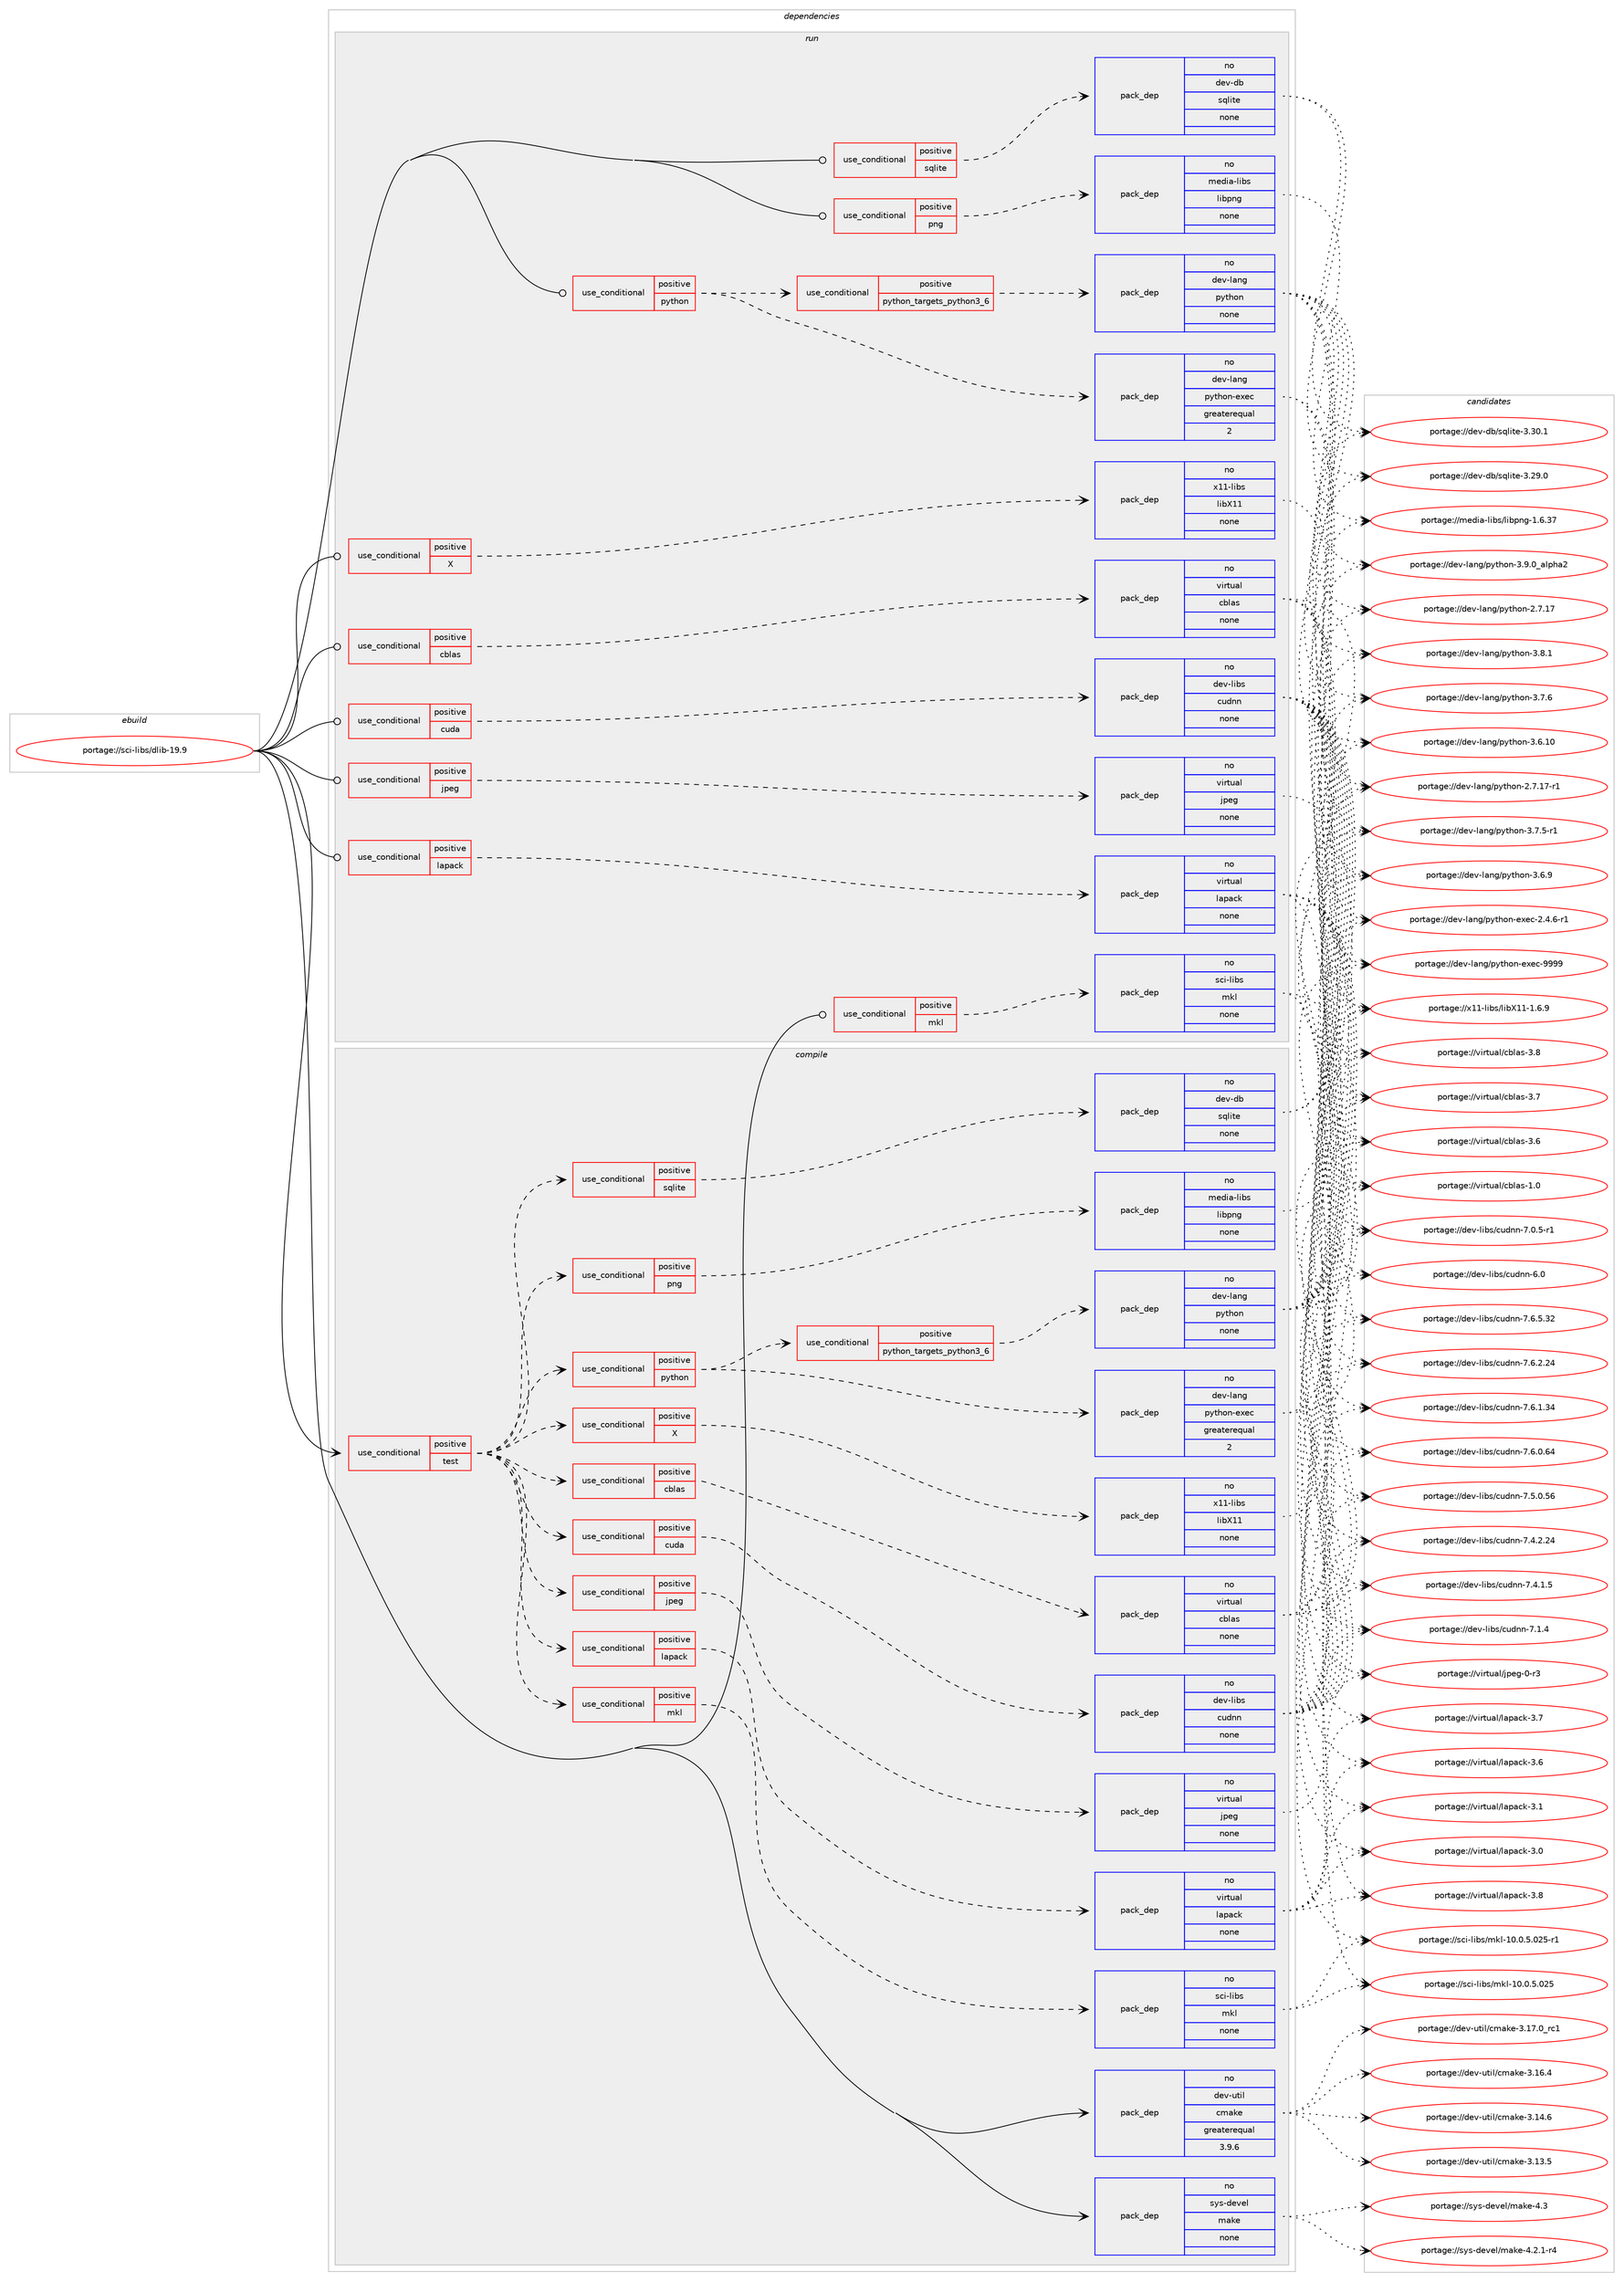 digraph prolog {

# *************
# Graph options
# *************

newrank=true;
concentrate=true;
compound=true;
graph [rankdir=LR,fontname=Helvetica,fontsize=10,ranksep=1.5];#, ranksep=2.5, nodesep=0.2];
edge  [arrowhead=vee];
node  [fontname=Helvetica,fontsize=10];

# **********
# The ebuild
# **********

subgraph cluster_leftcol {
color=gray;
rank=same;
label=<<i>ebuild</i>>;
id [label="portage://sci-libs/dlib-19.9", color=red, width=4, href="../sci-libs/dlib-19.9.svg"];
}

# ****************
# The dependencies
# ****************

subgraph cluster_midcol {
color=gray;
label=<<i>dependencies</i>>;
subgraph cluster_compile {
fillcolor="#eeeeee";
style=filled;
label=<<i>compile</i>>;
subgraph cond18675 {
dependency92436 [label=<<TABLE BORDER="0" CELLBORDER="1" CELLSPACING="0" CELLPADDING="4"><TR><TD ROWSPAN="3" CELLPADDING="10">use_conditional</TD></TR><TR><TD>positive</TD></TR><TR><TD>test</TD></TR></TABLE>>, shape=none, color=red];
subgraph cond18676 {
dependency92437 [label=<<TABLE BORDER="0" CELLBORDER="1" CELLSPACING="0" CELLPADDING="4"><TR><TD ROWSPAN="3" CELLPADDING="10">use_conditional</TD></TR><TR><TD>positive</TD></TR><TR><TD>cblas</TD></TR></TABLE>>, shape=none, color=red];
subgraph pack72192 {
dependency92438 [label=<<TABLE BORDER="0" CELLBORDER="1" CELLSPACING="0" CELLPADDING="4" WIDTH="220"><TR><TD ROWSPAN="6" CELLPADDING="30">pack_dep</TD></TR><TR><TD WIDTH="110">no</TD></TR><TR><TD>virtual</TD></TR><TR><TD>cblas</TD></TR><TR><TD>none</TD></TR><TR><TD></TD></TR></TABLE>>, shape=none, color=blue];
}
dependency92437:e -> dependency92438:w [weight=20,style="dashed",arrowhead="vee"];
}
dependency92436:e -> dependency92437:w [weight=20,style="dashed",arrowhead="vee"];
subgraph cond18677 {
dependency92439 [label=<<TABLE BORDER="0" CELLBORDER="1" CELLSPACING="0" CELLPADDING="4"><TR><TD ROWSPAN="3" CELLPADDING="10">use_conditional</TD></TR><TR><TD>positive</TD></TR><TR><TD>cuda</TD></TR></TABLE>>, shape=none, color=red];
subgraph pack72193 {
dependency92440 [label=<<TABLE BORDER="0" CELLBORDER="1" CELLSPACING="0" CELLPADDING="4" WIDTH="220"><TR><TD ROWSPAN="6" CELLPADDING="30">pack_dep</TD></TR><TR><TD WIDTH="110">no</TD></TR><TR><TD>dev-libs</TD></TR><TR><TD>cudnn</TD></TR><TR><TD>none</TD></TR><TR><TD></TD></TR></TABLE>>, shape=none, color=blue];
}
dependency92439:e -> dependency92440:w [weight=20,style="dashed",arrowhead="vee"];
}
dependency92436:e -> dependency92439:w [weight=20,style="dashed",arrowhead="vee"];
subgraph cond18678 {
dependency92441 [label=<<TABLE BORDER="0" CELLBORDER="1" CELLSPACING="0" CELLPADDING="4"><TR><TD ROWSPAN="3" CELLPADDING="10">use_conditional</TD></TR><TR><TD>positive</TD></TR><TR><TD>jpeg</TD></TR></TABLE>>, shape=none, color=red];
subgraph pack72194 {
dependency92442 [label=<<TABLE BORDER="0" CELLBORDER="1" CELLSPACING="0" CELLPADDING="4" WIDTH="220"><TR><TD ROWSPAN="6" CELLPADDING="30">pack_dep</TD></TR><TR><TD WIDTH="110">no</TD></TR><TR><TD>virtual</TD></TR><TR><TD>jpeg</TD></TR><TR><TD>none</TD></TR><TR><TD></TD></TR></TABLE>>, shape=none, color=blue];
}
dependency92441:e -> dependency92442:w [weight=20,style="dashed",arrowhead="vee"];
}
dependency92436:e -> dependency92441:w [weight=20,style="dashed",arrowhead="vee"];
subgraph cond18679 {
dependency92443 [label=<<TABLE BORDER="0" CELLBORDER="1" CELLSPACING="0" CELLPADDING="4"><TR><TD ROWSPAN="3" CELLPADDING="10">use_conditional</TD></TR><TR><TD>positive</TD></TR><TR><TD>lapack</TD></TR></TABLE>>, shape=none, color=red];
subgraph pack72195 {
dependency92444 [label=<<TABLE BORDER="0" CELLBORDER="1" CELLSPACING="0" CELLPADDING="4" WIDTH="220"><TR><TD ROWSPAN="6" CELLPADDING="30">pack_dep</TD></TR><TR><TD WIDTH="110">no</TD></TR><TR><TD>virtual</TD></TR><TR><TD>lapack</TD></TR><TR><TD>none</TD></TR><TR><TD></TD></TR></TABLE>>, shape=none, color=blue];
}
dependency92443:e -> dependency92444:w [weight=20,style="dashed",arrowhead="vee"];
}
dependency92436:e -> dependency92443:w [weight=20,style="dashed",arrowhead="vee"];
subgraph cond18680 {
dependency92445 [label=<<TABLE BORDER="0" CELLBORDER="1" CELLSPACING="0" CELLPADDING="4"><TR><TD ROWSPAN="3" CELLPADDING="10">use_conditional</TD></TR><TR><TD>positive</TD></TR><TR><TD>mkl</TD></TR></TABLE>>, shape=none, color=red];
subgraph pack72196 {
dependency92446 [label=<<TABLE BORDER="0" CELLBORDER="1" CELLSPACING="0" CELLPADDING="4" WIDTH="220"><TR><TD ROWSPAN="6" CELLPADDING="30">pack_dep</TD></TR><TR><TD WIDTH="110">no</TD></TR><TR><TD>sci-libs</TD></TR><TR><TD>mkl</TD></TR><TR><TD>none</TD></TR><TR><TD></TD></TR></TABLE>>, shape=none, color=blue];
}
dependency92445:e -> dependency92446:w [weight=20,style="dashed",arrowhead="vee"];
}
dependency92436:e -> dependency92445:w [weight=20,style="dashed",arrowhead="vee"];
subgraph cond18681 {
dependency92447 [label=<<TABLE BORDER="0" CELLBORDER="1" CELLSPACING="0" CELLPADDING="4"><TR><TD ROWSPAN="3" CELLPADDING="10">use_conditional</TD></TR><TR><TD>positive</TD></TR><TR><TD>png</TD></TR></TABLE>>, shape=none, color=red];
subgraph pack72197 {
dependency92448 [label=<<TABLE BORDER="0" CELLBORDER="1" CELLSPACING="0" CELLPADDING="4" WIDTH="220"><TR><TD ROWSPAN="6" CELLPADDING="30">pack_dep</TD></TR><TR><TD WIDTH="110">no</TD></TR><TR><TD>media-libs</TD></TR><TR><TD>libpng</TD></TR><TR><TD>none</TD></TR><TR><TD></TD></TR></TABLE>>, shape=none, color=blue];
}
dependency92447:e -> dependency92448:w [weight=20,style="dashed",arrowhead="vee"];
}
dependency92436:e -> dependency92447:w [weight=20,style="dashed",arrowhead="vee"];
subgraph cond18682 {
dependency92449 [label=<<TABLE BORDER="0" CELLBORDER="1" CELLSPACING="0" CELLPADDING="4"><TR><TD ROWSPAN="3" CELLPADDING="10">use_conditional</TD></TR><TR><TD>positive</TD></TR><TR><TD>python</TD></TR></TABLE>>, shape=none, color=red];
subgraph cond18683 {
dependency92450 [label=<<TABLE BORDER="0" CELLBORDER="1" CELLSPACING="0" CELLPADDING="4"><TR><TD ROWSPAN="3" CELLPADDING="10">use_conditional</TD></TR><TR><TD>positive</TD></TR><TR><TD>python_targets_python3_6</TD></TR></TABLE>>, shape=none, color=red];
subgraph pack72198 {
dependency92451 [label=<<TABLE BORDER="0" CELLBORDER="1" CELLSPACING="0" CELLPADDING="4" WIDTH="220"><TR><TD ROWSPAN="6" CELLPADDING="30">pack_dep</TD></TR><TR><TD WIDTH="110">no</TD></TR><TR><TD>dev-lang</TD></TR><TR><TD>python</TD></TR><TR><TD>none</TD></TR><TR><TD></TD></TR></TABLE>>, shape=none, color=blue];
}
dependency92450:e -> dependency92451:w [weight=20,style="dashed",arrowhead="vee"];
}
dependency92449:e -> dependency92450:w [weight=20,style="dashed",arrowhead="vee"];
subgraph pack72199 {
dependency92452 [label=<<TABLE BORDER="0" CELLBORDER="1" CELLSPACING="0" CELLPADDING="4" WIDTH="220"><TR><TD ROWSPAN="6" CELLPADDING="30">pack_dep</TD></TR><TR><TD WIDTH="110">no</TD></TR><TR><TD>dev-lang</TD></TR><TR><TD>python-exec</TD></TR><TR><TD>greaterequal</TD></TR><TR><TD>2</TD></TR></TABLE>>, shape=none, color=blue];
}
dependency92449:e -> dependency92452:w [weight=20,style="dashed",arrowhead="vee"];
}
dependency92436:e -> dependency92449:w [weight=20,style="dashed",arrowhead="vee"];
subgraph cond18684 {
dependency92453 [label=<<TABLE BORDER="0" CELLBORDER="1" CELLSPACING="0" CELLPADDING="4"><TR><TD ROWSPAN="3" CELLPADDING="10">use_conditional</TD></TR><TR><TD>positive</TD></TR><TR><TD>sqlite</TD></TR></TABLE>>, shape=none, color=red];
subgraph pack72200 {
dependency92454 [label=<<TABLE BORDER="0" CELLBORDER="1" CELLSPACING="0" CELLPADDING="4" WIDTH="220"><TR><TD ROWSPAN="6" CELLPADDING="30">pack_dep</TD></TR><TR><TD WIDTH="110">no</TD></TR><TR><TD>dev-db</TD></TR><TR><TD>sqlite</TD></TR><TR><TD>none</TD></TR><TR><TD></TD></TR></TABLE>>, shape=none, color=blue];
}
dependency92453:e -> dependency92454:w [weight=20,style="dashed",arrowhead="vee"];
}
dependency92436:e -> dependency92453:w [weight=20,style="dashed",arrowhead="vee"];
subgraph cond18685 {
dependency92455 [label=<<TABLE BORDER="0" CELLBORDER="1" CELLSPACING="0" CELLPADDING="4"><TR><TD ROWSPAN="3" CELLPADDING="10">use_conditional</TD></TR><TR><TD>positive</TD></TR><TR><TD>X</TD></TR></TABLE>>, shape=none, color=red];
subgraph pack72201 {
dependency92456 [label=<<TABLE BORDER="0" CELLBORDER="1" CELLSPACING="0" CELLPADDING="4" WIDTH="220"><TR><TD ROWSPAN="6" CELLPADDING="30">pack_dep</TD></TR><TR><TD WIDTH="110">no</TD></TR><TR><TD>x11-libs</TD></TR><TR><TD>libX11</TD></TR><TR><TD>none</TD></TR><TR><TD></TD></TR></TABLE>>, shape=none, color=blue];
}
dependency92455:e -> dependency92456:w [weight=20,style="dashed",arrowhead="vee"];
}
dependency92436:e -> dependency92455:w [weight=20,style="dashed",arrowhead="vee"];
}
id:e -> dependency92436:w [weight=20,style="solid",arrowhead="vee"];
subgraph pack72202 {
dependency92457 [label=<<TABLE BORDER="0" CELLBORDER="1" CELLSPACING="0" CELLPADDING="4" WIDTH="220"><TR><TD ROWSPAN="6" CELLPADDING="30">pack_dep</TD></TR><TR><TD WIDTH="110">no</TD></TR><TR><TD>dev-util</TD></TR><TR><TD>cmake</TD></TR><TR><TD>greaterequal</TD></TR><TR><TD>3.9.6</TD></TR></TABLE>>, shape=none, color=blue];
}
id:e -> dependency92457:w [weight=20,style="solid",arrowhead="vee"];
subgraph pack72203 {
dependency92458 [label=<<TABLE BORDER="0" CELLBORDER="1" CELLSPACING="0" CELLPADDING="4" WIDTH="220"><TR><TD ROWSPAN="6" CELLPADDING="30">pack_dep</TD></TR><TR><TD WIDTH="110">no</TD></TR><TR><TD>sys-devel</TD></TR><TR><TD>make</TD></TR><TR><TD>none</TD></TR><TR><TD></TD></TR></TABLE>>, shape=none, color=blue];
}
id:e -> dependency92458:w [weight=20,style="solid",arrowhead="vee"];
}
subgraph cluster_compileandrun {
fillcolor="#eeeeee";
style=filled;
label=<<i>compile and run</i>>;
}
subgraph cluster_run {
fillcolor="#eeeeee";
style=filled;
label=<<i>run</i>>;
subgraph cond18686 {
dependency92459 [label=<<TABLE BORDER="0" CELLBORDER="1" CELLSPACING="0" CELLPADDING="4"><TR><TD ROWSPAN="3" CELLPADDING="10">use_conditional</TD></TR><TR><TD>positive</TD></TR><TR><TD>X</TD></TR></TABLE>>, shape=none, color=red];
subgraph pack72204 {
dependency92460 [label=<<TABLE BORDER="0" CELLBORDER="1" CELLSPACING="0" CELLPADDING="4" WIDTH="220"><TR><TD ROWSPAN="6" CELLPADDING="30">pack_dep</TD></TR><TR><TD WIDTH="110">no</TD></TR><TR><TD>x11-libs</TD></TR><TR><TD>libX11</TD></TR><TR><TD>none</TD></TR><TR><TD></TD></TR></TABLE>>, shape=none, color=blue];
}
dependency92459:e -> dependency92460:w [weight=20,style="dashed",arrowhead="vee"];
}
id:e -> dependency92459:w [weight=20,style="solid",arrowhead="odot"];
subgraph cond18687 {
dependency92461 [label=<<TABLE BORDER="0" CELLBORDER="1" CELLSPACING="0" CELLPADDING="4"><TR><TD ROWSPAN="3" CELLPADDING="10">use_conditional</TD></TR><TR><TD>positive</TD></TR><TR><TD>cblas</TD></TR></TABLE>>, shape=none, color=red];
subgraph pack72205 {
dependency92462 [label=<<TABLE BORDER="0" CELLBORDER="1" CELLSPACING="0" CELLPADDING="4" WIDTH="220"><TR><TD ROWSPAN="6" CELLPADDING="30">pack_dep</TD></TR><TR><TD WIDTH="110">no</TD></TR><TR><TD>virtual</TD></TR><TR><TD>cblas</TD></TR><TR><TD>none</TD></TR><TR><TD></TD></TR></TABLE>>, shape=none, color=blue];
}
dependency92461:e -> dependency92462:w [weight=20,style="dashed",arrowhead="vee"];
}
id:e -> dependency92461:w [weight=20,style="solid",arrowhead="odot"];
subgraph cond18688 {
dependency92463 [label=<<TABLE BORDER="0" CELLBORDER="1" CELLSPACING="0" CELLPADDING="4"><TR><TD ROWSPAN="3" CELLPADDING="10">use_conditional</TD></TR><TR><TD>positive</TD></TR><TR><TD>cuda</TD></TR></TABLE>>, shape=none, color=red];
subgraph pack72206 {
dependency92464 [label=<<TABLE BORDER="0" CELLBORDER="1" CELLSPACING="0" CELLPADDING="4" WIDTH="220"><TR><TD ROWSPAN="6" CELLPADDING="30">pack_dep</TD></TR><TR><TD WIDTH="110">no</TD></TR><TR><TD>dev-libs</TD></TR><TR><TD>cudnn</TD></TR><TR><TD>none</TD></TR><TR><TD></TD></TR></TABLE>>, shape=none, color=blue];
}
dependency92463:e -> dependency92464:w [weight=20,style="dashed",arrowhead="vee"];
}
id:e -> dependency92463:w [weight=20,style="solid",arrowhead="odot"];
subgraph cond18689 {
dependency92465 [label=<<TABLE BORDER="0" CELLBORDER="1" CELLSPACING="0" CELLPADDING="4"><TR><TD ROWSPAN="3" CELLPADDING="10">use_conditional</TD></TR><TR><TD>positive</TD></TR><TR><TD>jpeg</TD></TR></TABLE>>, shape=none, color=red];
subgraph pack72207 {
dependency92466 [label=<<TABLE BORDER="0" CELLBORDER="1" CELLSPACING="0" CELLPADDING="4" WIDTH="220"><TR><TD ROWSPAN="6" CELLPADDING="30">pack_dep</TD></TR><TR><TD WIDTH="110">no</TD></TR><TR><TD>virtual</TD></TR><TR><TD>jpeg</TD></TR><TR><TD>none</TD></TR><TR><TD></TD></TR></TABLE>>, shape=none, color=blue];
}
dependency92465:e -> dependency92466:w [weight=20,style="dashed",arrowhead="vee"];
}
id:e -> dependency92465:w [weight=20,style="solid",arrowhead="odot"];
subgraph cond18690 {
dependency92467 [label=<<TABLE BORDER="0" CELLBORDER="1" CELLSPACING="0" CELLPADDING="4"><TR><TD ROWSPAN="3" CELLPADDING="10">use_conditional</TD></TR><TR><TD>positive</TD></TR><TR><TD>lapack</TD></TR></TABLE>>, shape=none, color=red];
subgraph pack72208 {
dependency92468 [label=<<TABLE BORDER="0" CELLBORDER="1" CELLSPACING="0" CELLPADDING="4" WIDTH="220"><TR><TD ROWSPAN="6" CELLPADDING="30">pack_dep</TD></TR><TR><TD WIDTH="110">no</TD></TR><TR><TD>virtual</TD></TR><TR><TD>lapack</TD></TR><TR><TD>none</TD></TR><TR><TD></TD></TR></TABLE>>, shape=none, color=blue];
}
dependency92467:e -> dependency92468:w [weight=20,style="dashed",arrowhead="vee"];
}
id:e -> dependency92467:w [weight=20,style="solid",arrowhead="odot"];
subgraph cond18691 {
dependency92469 [label=<<TABLE BORDER="0" CELLBORDER="1" CELLSPACING="0" CELLPADDING="4"><TR><TD ROWSPAN="3" CELLPADDING="10">use_conditional</TD></TR><TR><TD>positive</TD></TR><TR><TD>mkl</TD></TR></TABLE>>, shape=none, color=red];
subgraph pack72209 {
dependency92470 [label=<<TABLE BORDER="0" CELLBORDER="1" CELLSPACING="0" CELLPADDING="4" WIDTH="220"><TR><TD ROWSPAN="6" CELLPADDING="30">pack_dep</TD></TR><TR><TD WIDTH="110">no</TD></TR><TR><TD>sci-libs</TD></TR><TR><TD>mkl</TD></TR><TR><TD>none</TD></TR><TR><TD></TD></TR></TABLE>>, shape=none, color=blue];
}
dependency92469:e -> dependency92470:w [weight=20,style="dashed",arrowhead="vee"];
}
id:e -> dependency92469:w [weight=20,style="solid",arrowhead="odot"];
subgraph cond18692 {
dependency92471 [label=<<TABLE BORDER="0" CELLBORDER="1" CELLSPACING="0" CELLPADDING="4"><TR><TD ROWSPAN="3" CELLPADDING="10">use_conditional</TD></TR><TR><TD>positive</TD></TR><TR><TD>png</TD></TR></TABLE>>, shape=none, color=red];
subgraph pack72210 {
dependency92472 [label=<<TABLE BORDER="0" CELLBORDER="1" CELLSPACING="0" CELLPADDING="4" WIDTH="220"><TR><TD ROWSPAN="6" CELLPADDING="30">pack_dep</TD></TR><TR><TD WIDTH="110">no</TD></TR><TR><TD>media-libs</TD></TR><TR><TD>libpng</TD></TR><TR><TD>none</TD></TR><TR><TD></TD></TR></TABLE>>, shape=none, color=blue];
}
dependency92471:e -> dependency92472:w [weight=20,style="dashed",arrowhead="vee"];
}
id:e -> dependency92471:w [weight=20,style="solid",arrowhead="odot"];
subgraph cond18693 {
dependency92473 [label=<<TABLE BORDER="0" CELLBORDER="1" CELLSPACING="0" CELLPADDING="4"><TR><TD ROWSPAN="3" CELLPADDING="10">use_conditional</TD></TR><TR><TD>positive</TD></TR><TR><TD>python</TD></TR></TABLE>>, shape=none, color=red];
subgraph cond18694 {
dependency92474 [label=<<TABLE BORDER="0" CELLBORDER="1" CELLSPACING="0" CELLPADDING="4"><TR><TD ROWSPAN="3" CELLPADDING="10">use_conditional</TD></TR><TR><TD>positive</TD></TR><TR><TD>python_targets_python3_6</TD></TR></TABLE>>, shape=none, color=red];
subgraph pack72211 {
dependency92475 [label=<<TABLE BORDER="0" CELLBORDER="1" CELLSPACING="0" CELLPADDING="4" WIDTH="220"><TR><TD ROWSPAN="6" CELLPADDING="30">pack_dep</TD></TR><TR><TD WIDTH="110">no</TD></TR><TR><TD>dev-lang</TD></TR><TR><TD>python</TD></TR><TR><TD>none</TD></TR><TR><TD></TD></TR></TABLE>>, shape=none, color=blue];
}
dependency92474:e -> dependency92475:w [weight=20,style="dashed",arrowhead="vee"];
}
dependency92473:e -> dependency92474:w [weight=20,style="dashed",arrowhead="vee"];
subgraph pack72212 {
dependency92476 [label=<<TABLE BORDER="0" CELLBORDER="1" CELLSPACING="0" CELLPADDING="4" WIDTH="220"><TR><TD ROWSPAN="6" CELLPADDING="30">pack_dep</TD></TR><TR><TD WIDTH="110">no</TD></TR><TR><TD>dev-lang</TD></TR><TR><TD>python-exec</TD></TR><TR><TD>greaterequal</TD></TR><TR><TD>2</TD></TR></TABLE>>, shape=none, color=blue];
}
dependency92473:e -> dependency92476:w [weight=20,style="dashed",arrowhead="vee"];
}
id:e -> dependency92473:w [weight=20,style="solid",arrowhead="odot"];
subgraph cond18695 {
dependency92477 [label=<<TABLE BORDER="0" CELLBORDER="1" CELLSPACING="0" CELLPADDING="4"><TR><TD ROWSPAN="3" CELLPADDING="10">use_conditional</TD></TR><TR><TD>positive</TD></TR><TR><TD>sqlite</TD></TR></TABLE>>, shape=none, color=red];
subgraph pack72213 {
dependency92478 [label=<<TABLE BORDER="0" CELLBORDER="1" CELLSPACING="0" CELLPADDING="4" WIDTH="220"><TR><TD ROWSPAN="6" CELLPADDING="30">pack_dep</TD></TR><TR><TD WIDTH="110">no</TD></TR><TR><TD>dev-db</TD></TR><TR><TD>sqlite</TD></TR><TR><TD>none</TD></TR><TR><TD></TD></TR></TABLE>>, shape=none, color=blue];
}
dependency92477:e -> dependency92478:w [weight=20,style="dashed",arrowhead="vee"];
}
id:e -> dependency92477:w [weight=20,style="solid",arrowhead="odot"];
}
}

# **************
# The candidates
# **************

subgraph cluster_choices {
rank=same;
color=gray;
label=<<i>candidates</i>>;

subgraph choice72192 {
color=black;
nodesep=1;
choice118105114116117971084799981089711545514656 [label="portage://virtual/cblas-3.8", color=red, width=4,href="../virtual/cblas-3.8.svg"];
choice118105114116117971084799981089711545514655 [label="portage://virtual/cblas-3.7", color=red, width=4,href="../virtual/cblas-3.7.svg"];
choice118105114116117971084799981089711545514654 [label="portage://virtual/cblas-3.6", color=red, width=4,href="../virtual/cblas-3.6.svg"];
choice118105114116117971084799981089711545494648 [label="portage://virtual/cblas-1.0", color=red, width=4,href="../virtual/cblas-1.0.svg"];
dependency92438:e -> choice118105114116117971084799981089711545514656:w [style=dotted,weight="100"];
dependency92438:e -> choice118105114116117971084799981089711545514655:w [style=dotted,weight="100"];
dependency92438:e -> choice118105114116117971084799981089711545514654:w [style=dotted,weight="100"];
dependency92438:e -> choice118105114116117971084799981089711545494648:w [style=dotted,weight="100"];
}
subgraph choice72193 {
color=black;
nodesep=1;
choice10010111845108105981154799117100110110455546544653465150 [label="portage://dev-libs/cudnn-7.6.5.32", color=red, width=4,href="../dev-libs/cudnn-7.6.5.32.svg"];
choice10010111845108105981154799117100110110455546544650465052 [label="portage://dev-libs/cudnn-7.6.2.24", color=red, width=4,href="../dev-libs/cudnn-7.6.2.24.svg"];
choice10010111845108105981154799117100110110455546544649465152 [label="portage://dev-libs/cudnn-7.6.1.34", color=red, width=4,href="../dev-libs/cudnn-7.6.1.34.svg"];
choice10010111845108105981154799117100110110455546544648465452 [label="portage://dev-libs/cudnn-7.6.0.64", color=red, width=4,href="../dev-libs/cudnn-7.6.0.64.svg"];
choice10010111845108105981154799117100110110455546534648465354 [label="portage://dev-libs/cudnn-7.5.0.56", color=red, width=4,href="../dev-libs/cudnn-7.5.0.56.svg"];
choice10010111845108105981154799117100110110455546524650465052 [label="portage://dev-libs/cudnn-7.4.2.24", color=red, width=4,href="../dev-libs/cudnn-7.4.2.24.svg"];
choice100101118451081059811547991171001101104555465246494653 [label="portage://dev-libs/cudnn-7.4.1.5", color=red, width=4,href="../dev-libs/cudnn-7.4.1.5.svg"];
choice10010111845108105981154799117100110110455546494652 [label="portage://dev-libs/cudnn-7.1.4", color=red, width=4,href="../dev-libs/cudnn-7.1.4.svg"];
choice100101118451081059811547991171001101104555464846534511449 [label="portage://dev-libs/cudnn-7.0.5-r1", color=red, width=4,href="../dev-libs/cudnn-7.0.5-r1.svg"];
choice1001011184510810598115479911710011011045544648 [label="portage://dev-libs/cudnn-6.0", color=red, width=4,href="../dev-libs/cudnn-6.0.svg"];
dependency92440:e -> choice10010111845108105981154799117100110110455546544653465150:w [style=dotted,weight="100"];
dependency92440:e -> choice10010111845108105981154799117100110110455546544650465052:w [style=dotted,weight="100"];
dependency92440:e -> choice10010111845108105981154799117100110110455546544649465152:w [style=dotted,weight="100"];
dependency92440:e -> choice10010111845108105981154799117100110110455546544648465452:w [style=dotted,weight="100"];
dependency92440:e -> choice10010111845108105981154799117100110110455546534648465354:w [style=dotted,weight="100"];
dependency92440:e -> choice10010111845108105981154799117100110110455546524650465052:w [style=dotted,weight="100"];
dependency92440:e -> choice100101118451081059811547991171001101104555465246494653:w [style=dotted,weight="100"];
dependency92440:e -> choice10010111845108105981154799117100110110455546494652:w [style=dotted,weight="100"];
dependency92440:e -> choice100101118451081059811547991171001101104555464846534511449:w [style=dotted,weight="100"];
dependency92440:e -> choice1001011184510810598115479911710011011045544648:w [style=dotted,weight="100"];
}
subgraph choice72194 {
color=black;
nodesep=1;
choice118105114116117971084710611210110345484511451 [label="portage://virtual/jpeg-0-r3", color=red, width=4,href="../virtual/jpeg-0-r3.svg"];
dependency92442:e -> choice118105114116117971084710611210110345484511451:w [style=dotted,weight="100"];
}
subgraph choice72195 {
color=black;
nodesep=1;
choice118105114116117971084710897112979910745514656 [label="portage://virtual/lapack-3.8", color=red, width=4,href="../virtual/lapack-3.8.svg"];
choice118105114116117971084710897112979910745514655 [label="portage://virtual/lapack-3.7", color=red, width=4,href="../virtual/lapack-3.7.svg"];
choice118105114116117971084710897112979910745514654 [label="portage://virtual/lapack-3.6", color=red, width=4,href="../virtual/lapack-3.6.svg"];
choice118105114116117971084710897112979910745514649 [label="portage://virtual/lapack-3.1", color=red, width=4,href="../virtual/lapack-3.1.svg"];
choice118105114116117971084710897112979910745514648 [label="portage://virtual/lapack-3.0", color=red, width=4,href="../virtual/lapack-3.0.svg"];
dependency92444:e -> choice118105114116117971084710897112979910745514656:w [style=dotted,weight="100"];
dependency92444:e -> choice118105114116117971084710897112979910745514655:w [style=dotted,weight="100"];
dependency92444:e -> choice118105114116117971084710897112979910745514654:w [style=dotted,weight="100"];
dependency92444:e -> choice118105114116117971084710897112979910745514649:w [style=dotted,weight="100"];
dependency92444:e -> choice118105114116117971084710897112979910745514648:w [style=dotted,weight="100"];
}
subgraph choice72196 {
color=black;
nodesep=1;
choice1159910545108105981154710910710845494846484653464850534511449 [label="portage://sci-libs/mkl-10.0.5.025-r1", color=red, width=4,href="../sci-libs/mkl-10.0.5.025-r1.svg"];
choice115991054510810598115471091071084549484648465346485053 [label="portage://sci-libs/mkl-10.0.5.025", color=red, width=4,href="../sci-libs/mkl-10.0.5.025.svg"];
dependency92446:e -> choice1159910545108105981154710910710845494846484653464850534511449:w [style=dotted,weight="100"];
dependency92446:e -> choice115991054510810598115471091071084549484648465346485053:w [style=dotted,weight="100"];
}
subgraph choice72197 {
color=black;
nodesep=1;
choice109101100105974510810598115471081059811211010345494654465155 [label="portage://media-libs/libpng-1.6.37", color=red, width=4,href="../media-libs/libpng-1.6.37.svg"];
dependency92448:e -> choice109101100105974510810598115471081059811211010345494654465155:w [style=dotted,weight="100"];
}
subgraph choice72198 {
color=black;
nodesep=1;
choice10010111845108971101034711212111610411111045514657464895971081121049750 [label="portage://dev-lang/python-3.9.0_alpha2", color=red, width=4,href="../dev-lang/python-3.9.0_alpha2.svg"];
choice100101118451089711010347112121116104111110455146564649 [label="portage://dev-lang/python-3.8.1", color=red, width=4,href="../dev-lang/python-3.8.1.svg"];
choice100101118451089711010347112121116104111110455146554654 [label="portage://dev-lang/python-3.7.6", color=red, width=4,href="../dev-lang/python-3.7.6.svg"];
choice1001011184510897110103471121211161041111104551465546534511449 [label="portage://dev-lang/python-3.7.5-r1", color=red, width=4,href="../dev-lang/python-3.7.5-r1.svg"];
choice100101118451089711010347112121116104111110455146544657 [label="portage://dev-lang/python-3.6.9", color=red, width=4,href="../dev-lang/python-3.6.9.svg"];
choice10010111845108971101034711212111610411111045514654464948 [label="portage://dev-lang/python-3.6.10", color=red, width=4,href="../dev-lang/python-3.6.10.svg"];
choice100101118451089711010347112121116104111110455046554649554511449 [label="portage://dev-lang/python-2.7.17-r1", color=red, width=4,href="../dev-lang/python-2.7.17-r1.svg"];
choice10010111845108971101034711212111610411111045504655464955 [label="portage://dev-lang/python-2.7.17", color=red, width=4,href="../dev-lang/python-2.7.17.svg"];
dependency92451:e -> choice10010111845108971101034711212111610411111045514657464895971081121049750:w [style=dotted,weight="100"];
dependency92451:e -> choice100101118451089711010347112121116104111110455146564649:w [style=dotted,weight="100"];
dependency92451:e -> choice100101118451089711010347112121116104111110455146554654:w [style=dotted,weight="100"];
dependency92451:e -> choice1001011184510897110103471121211161041111104551465546534511449:w [style=dotted,weight="100"];
dependency92451:e -> choice100101118451089711010347112121116104111110455146544657:w [style=dotted,weight="100"];
dependency92451:e -> choice10010111845108971101034711212111610411111045514654464948:w [style=dotted,weight="100"];
dependency92451:e -> choice100101118451089711010347112121116104111110455046554649554511449:w [style=dotted,weight="100"];
dependency92451:e -> choice10010111845108971101034711212111610411111045504655464955:w [style=dotted,weight="100"];
}
subgraph choice72199 {
color=black;
nodesep=1;
choice10010111845108971101034711212111610411111045101120101994557575757 [label="portage://dev-lang/python-exec-9999", color=red, width=4,href="../dev-lang/python-exec-9999.svg"];
choice10010111845108971101034711212111610411111045101120101994550465246544511449 [label="portage://dev-lang/python-exec-2.4.6-r1", color=red, width=4,href="../dev-lang/python-exec-2.4.6-r1.svg"];
dependency92452:e -> choice10010111845108971101034711212111610411111045101120101994557575757:w [style=dotted,weight="100"];
dependency92452:e -> choice10010111845108971101034711212111610411111045101120101994550465246544511449:w [style=dotted,weight="100"];
}
subgraph choice72200 {
color=black;
nodesep=1;
choice10010111845100984711511310810511610145514651484649 [label="portage://dev-db/sqlite-3.30.1", color=red, width=4,href="../dev-db/sqlite-3.30.1.svg"];
choice10010111845100984711511310810511610145514650574648 [label="portage://dev-db/sqlite-3.29.0", color=red, width=4,href="../dev-db/sqlite-3.29.0.svg"];
dependency92454:e -> choice10010111845100984711511310810511610145514651484649:w [style=dotted,weight="100"];
dependency92454:e -> choice10010111845100984711511310810511610145514650574648:w [style=dotted,weight="100"];
}
subgraph choice72201 {
color=black;
nodesep=1;
choice120494945108105981154710810598884949454946544657 [label="portage://x11-libs/libX11-1.6.9", color=red, width=4,href="../x11-libs/libX11-1.6.9.svg"];
dependency92456:e -> choice120494945108105981154710810598884949454946544657:w [style=dotted,weight="100"];
}
subgraph choice72202 {
color=black;
nodesep=1;
choice1001011184511711610510847991099710710145514649554648951149949 [label="portage://dev-util/cmake-3.17.0_rc1", color=red, width=4,href="../dev-util/cmake-3.17.0_rc1.svg"];
choice1001011184511711610510847991099710710145514649544652 [label="portage://dev-util/cmake-3.16.4", color=red, width=4,href="../dev-util/cmake-3.16.4.svg"];
choice1001011184511711610510847991099710710145514649524654 [label="portage://dev-util/cmake-3.14.6", color=red, width=4,href="../dev-util/cmake-3.14.6.svg"];
choice1001011184511711610510847991099710710145514649514653 [label="portage://dev-util/cmake-3.13.5", color=red, width=4,href="../dev-util/cmake-3.13.5.svg"];
dependency92457:e -> choice1001011184511711610510847991099710710145514649554648951149949:w [style=dotted,weight="100"];
dependency92457:e -> choice1001011184511711610510847991099710710145514649544652:w [style=dotted,weight="100"];
dependency92457:e -> choice1001011184511711610510847991099710710145514649524654:w [style=dotted,weight="100"];
dependency92457:e -> choice1001011184511711610510847991099710710145514649514653:w [style=dotted,weight="100"];
}
subgraph choice72203 {
color=black;
nodesep=1;
choice11512111545100101118101108471099710710145524651 [label="portage://sys-devel/make-4.3", color=red, width=4,href="../sys-devel/make-4.3.svg"];
choice1151211154510010111810110847109971071014552465046494511452 [label="portage://sys-devel/make-4.2.1-r4", color=red, width=4,href="../sys-devel/make-4.2.1-r4.svg"];
dependency92458:e -> choice11512111545100101118101108471099710710145524651:w [style=dotted,weight="100"];
dependency92458:e -> choice1151211154510010111810110847109971071014552465046494511452:w [style=dotted,weight="100"];
}
subgraph choice72204 {
color=black;
nodesep=1;
choice120494945108105981154710810598884949454946544657 [label="portage://x11-libs/libX11-1.6.9", color=red, width=4,href="../x11-libs/libX11-1.6.9.svg"];
dependency92460:e -> choice120494945108105981154710810598884949454946544657:w [style=dotted,weight="100"];
}
subgraph choice72205 {
color=black;
nodesep=1;
choice118105114116117971084799981089711545514656 [label="portage://virtual/cblas-3.8", color=red, width=4,href="../virtual/cblas-3.8.svg"];
choice118105114116117971084799981089711545514655 [label="portage://virtual/cblas-3.7", color=red, width=4,href="../virtual/cblas-3.7.svg"];
choice118105114116117971084799981089711545514654 [label="portage://virtual/cblas-3.6", color=red, width=4,href="../virtual/cblas-3.6.svg"];
choice118105114116117971084799981089711545494648 [label="portage://virtual/cblas-1.0", color=red, width=4,href="../virtual/cblas-1.0.svg"];
dependency92462:e -> choice118105114116117971084799981089711545514656:w [style=dotted,weight="100"];
dependency92462:e -> choice118105114116117971084799981089711545514655:w [style=dotted,weight="100"];
dependency92462:e -> choice118105114116117971084799981089711545514654:w [style=dotted,weight="100"];
dependency92462:e -> choice118105114116117971084799981089711545494648:w [style=dotted,weight="100"];
}
subgraph choice72206 {
color=black;
nodesep=1;
choice10010111845108105981154799117100110110455546544653465150 [label="portage://dev-libs/cudnn-7.6.5.32", color=red, width=4,href="../dev-libs/cudnn-7.6.5.32.svg"];
choice10010111845108105981154799117100110110455546544650465052 [label="portage://dev-libs/cudnn-7.6.2.24", color=red, width=4,href="../dev-libs/cudnn-7.6.2.24.svg"];
choice10010111845108105981154799117100110110455546544649465152 [label="portage://dev-libs/cudnn-7.6.1.34", color=red, width=4,href="../dev-libs/cudnn-7.6.1.34.svg"];
choice10010111845108105981154799117100110110455546544648465452 [label="portage://dev-libs/cudnn-7.6.0.64", color=red, width=4,href="../dev-libs/cudnn-7.6.0.64.svg"];
choice10010111845108105981154799117100110110455546534648465354 [label="portage://dev-libs/cudnn-7.5.0.56", color=red, width=4,href="../dev-libs/cudnn-7.5.0.56.svg"];
choice10010111845108105981154799117100110110455546524650465052 [label="portage://dev-libs/cudnn-7.4.2.24", color=red, width=4,href="../dev-libs/cudnn-7.4.2.24.svg"];
choice100101118451081059811547991171001101104555465246494653 [label="portage://dev-libs/cudnn-7.4.1.5", color=red, width=4,href="../dev-libs/cudnn-7.4.1.5.svg"];
choice10010111845108105981154799117100110110455546494652 [label="portage://dev-libs/cudnn-7.1.4", color=red, width=4,href="../dev-libs/cudnn-7.1.4.svg"];
choice100101118451081059811547991171001101104555464846534511449 [label="portage://dev-libs/cudnn-7.0.5-r1", color=red, width=4,href="../dev-libs/cudnn-7.0.5-r1.svg"];
choice1001011184510810598115479911710011011045544648 [label="portage://dev-libs/cudnn-6.0", color=red, width=4,href="../dev-libs/cudnn-6.0.svg"];
dependency92464:e -> choice10010111845108105981154799117100110110455546544653465150:w [style=dotted,weight="100"];
dependency92464:e -> choice10010111845108105981154799117100110110455546544650465052:w [style=dotted,weight="100"];
dependency92464:e -> choice10010111845108105981154799117100110110455546544649465152:w [style=dotted,weight="100"];
dependency92464:e -> choice10010111845108105981154799117100110110455546544648465452:w [style=dotted,weight="100"];
dependency92464:e -> choice10010111845108105981154799117100110110455546534648465354:w [style=dotted,weight="100"];
dependency92464:e -> choice10010111845108105981154799117100110110455546524650465052:w [style=dotted,weight="100"];
dependency92464:e -> choice100101118451081059811547991171001101104555465246494653:w [style=dotted,weight="100"];
dependency92464:e -> choice10010111845108105981154799117100110110455546494652:w [style=dotted,weight="100"];
dependency92464:e -> choice100101118451081059811547991171001101104555464846534511449:w [style=dotted,weight="100"];
dependency92464:e -> choice1001011184510810598115479911710011011045544648:w [style=dotted,weight="100"];
}
subgraph choice72207 {
color=black;
nodesep=1;
choice118105114116117971084710611210110345484511451 [label="portage://virtual/jpeg-0-r3", color=red, width=4,href="../virtual/jpeg-0-r3.svg"];
dependency92466:e -> choice118105114116117971084710611210110345484511451:w [style=dotted,weight="100"];
}
subgraph choice72208 {
color=black;
nodesep=1;
choice118105114116117971084710897112979910745514656 [label="portage://virtual/lapack-3.8", color=red, width=4,href="../virtual/lapack-3.8.svg"];
choice118105114116117971084710897112979910745514655 [label="portage://virtual/lapack-3.7", color=red, width=4,href="../virtual/lapack-3.7.svg"];
choice118105114116117971084710897112979910745514654 [label="portage://virtual/lapack-3.6", color=red, width=4,href="../virtual/lapack-3.6.svg"];
choice118105114116117971084710897112979910745514649 [label="portage://virtual/lapack-3.1", color=red, width=4,href="../virtual/lapack-3.1.svg"];
choice118105114116117971084710897112979910745514648 [label="portage://virtual/lapack-3.0", color=red, width=4,href="../virtual/lapack-3.0.svg"];
dependency92468:e -> choice118105114116117971084710897112979910745514656:w [style=dotted,weight="100"];
dependency92468:e -> choice118105114116117971084710897112979910745514655:w [style=dotted,weight="100"];
dependency92468:e -> choice118105114116117971084710897112979910745514654:w [style=dotted,weight="100"];
dependency92468:e -> choice118105114116117971084710897112979910745514649:w [style=dotted,weight="100"];
dependency92468:e -> choice118105114116117971084710897112979910745514648:w [style=dotted,weight="100"];
}
subgraph choice72209 {
color=black;
nodesep=1;
choice1159910545108105981154710910710845494846484653464850534511449 [label="portage://sci-libs/mkl-10.0.5.025-r1", color=red, width=4,href="../sci-libs/mkl-10.0.5.025-r1.svg"];
choice115991054510810598115471091071084549484648465346485053 [label="portage://sci-libs/mkl-10.0.5.025", color=red, width=4,href="../sci-libs/mkl-10.0.5.025.svg"];
dependency92470:e -> choice1159910545108105981154710910710845494846484653464850534511449:w [style=dotted,weight="100"];
dependency92470:e -> choice115991054510810598115471091071084549484648465346485053:w [style=dotted,weight="100"];
}
subgraph choice72210 {
color=black;
nodesep=1;
choice109101100105974510810598115471081059811211010345494654465155 [label="portage://media-libs/libpng-1.6.37", color=red, width=4,href="../media-libs/libpng-1.6.37.svg"];
dependency92472:e -> choice109101100105974510810598115471081059811211010345494654465155:w [style=dotted,weight="100"];
}
subgraph choice72211 {
color=black;
nodesep=1;
choice10010111845108971101034711212111610411111045514657464895971081121049750 [label="portage://dev-lang/python-3.9.0_alpha2", color=red, width=4,href="../dev-lang/python-3.9.0_alpha2.svg"];
choice100101118451089711010347112121116104111110455146564649 [label="portage://dev-lang/python-3.8.1", color=red, width=4,href="../dev-lang/python-3.8.1.svg"];
choice100101118451089711010347112121116104111110455146554654 [label="portage://dev-lang/python-3.7.6", color=red, width=4,href="../dev-lang/python-3.7.6.svg"];
choice1001011184510897110103471121211161041111104551465546534511449 [label="portage://dev-lang/python-3.7.5-r1", color=red, width=4,href="../dev-lang/python-3.7.5-r1.svg"];
choice100101118451089711010347112121116104111110455146544657 [label="portage://dev-lang/python-3.6.9", color=red, width=4,href="../dev-lang/python-3.6.9.svg"];
choice10010111845108971101034711212111610411111045514654464948 [label="portage://dev-lang/python-3.6.10", color=red, width=4,href="../dev-lang/python-3.6.10.svg"];
choice100101118451089711010347112121116104111110455046554649554511449 [label="portage://dev-lang/python-2.7.17-r1", color=red, width=4,href="../dev-lang/python-2.7.17-r1.svg"];
choice10010111845108971101034711212111610411111045504655464955 [label="portage://dev-lang/python-2.7.17", color=red, width=4,href="../dev-lang/python-2.7.17.svg"];
dependency92475:e -> choice10010111845108971101034711212111610411111045514657464895971081121049750:w [style=dotted,weight="100"];
dependency92475:e -> choice100101118451089711010347112121116104111110455146564649:w [style=dotted,weight="100"];
dependency92475:e -> choice100101118451089711010347112121116104111110455146554654:w [style=dotted,weight="100"];
dependency92475:e -> choice1001011184510897110103471121211161041111104551465546534511449:w [style=dotted,weight="100"];
dependency92475:e -> choice100101118451089711010347112121116104111110455146544657:w [style=dotted,weight="100"];
dependency92475:e -> choice10010111845108971101034711212111610411111045514654464948:w [style=dotted,weight="100"];
dependency92475:e -> choice100101118451089711010347112121116104111110455046554649554511449:w [style=dotted,weight="100"];
dependency92475:e -> choice10010111845108971101034711212111610411111045504655464955:w [style=dotted,weight="100"];
}
subgraph choice72212 {
color=black;
nodesep=1;
choice10010111845108971101034711212111610411111045101120101994557575757 [label="portage://dev-lang/python-exec-9999", color=red, width=4,href="../dev-lang/python-exec-9999.svg"];
choice10010111845108971101034711212111610411111045101120101994550465246544511449 [label="portage://dev-lang/python-exec-2.4.6-r1", color=red, width=4,href="../dev-lang/python-exec-2.4.6-r1.svg"];
dependency92476:e -> choice10010111845108971101034711212111610411111045101120101994557575757:w [style=dotted,weight="100"];
dependency92476:e -> choice10010111845108971101034711212111610411111045101120101994550465246544511449:w [style=dotted,weight="100"];
}
subgraph choice72213 {
color=black;
nodesep=1;
choice10010111845100984711511310810511610145514651484649 [label="portage://dev-db/sqlite-3.30.1", color=red, width=4,href="../dev-db/sqlite-3.30.1.svg"];
choice10010111845100984711511310810511610145514650574648 [label="portage://dev-db/sqlite-3.29.0", color=red, width=4,href="../dev-db/sqlite-3.29.0.svg"];
dependency92478:e -> choice10010111845100984711511310810511610145514651484649:w [style=dotted,weight="100"];
dependency92478:e -> choice10010111845100984711511310810511610145514650574648:w [style=dotted,weight="100"];
}
}

}
